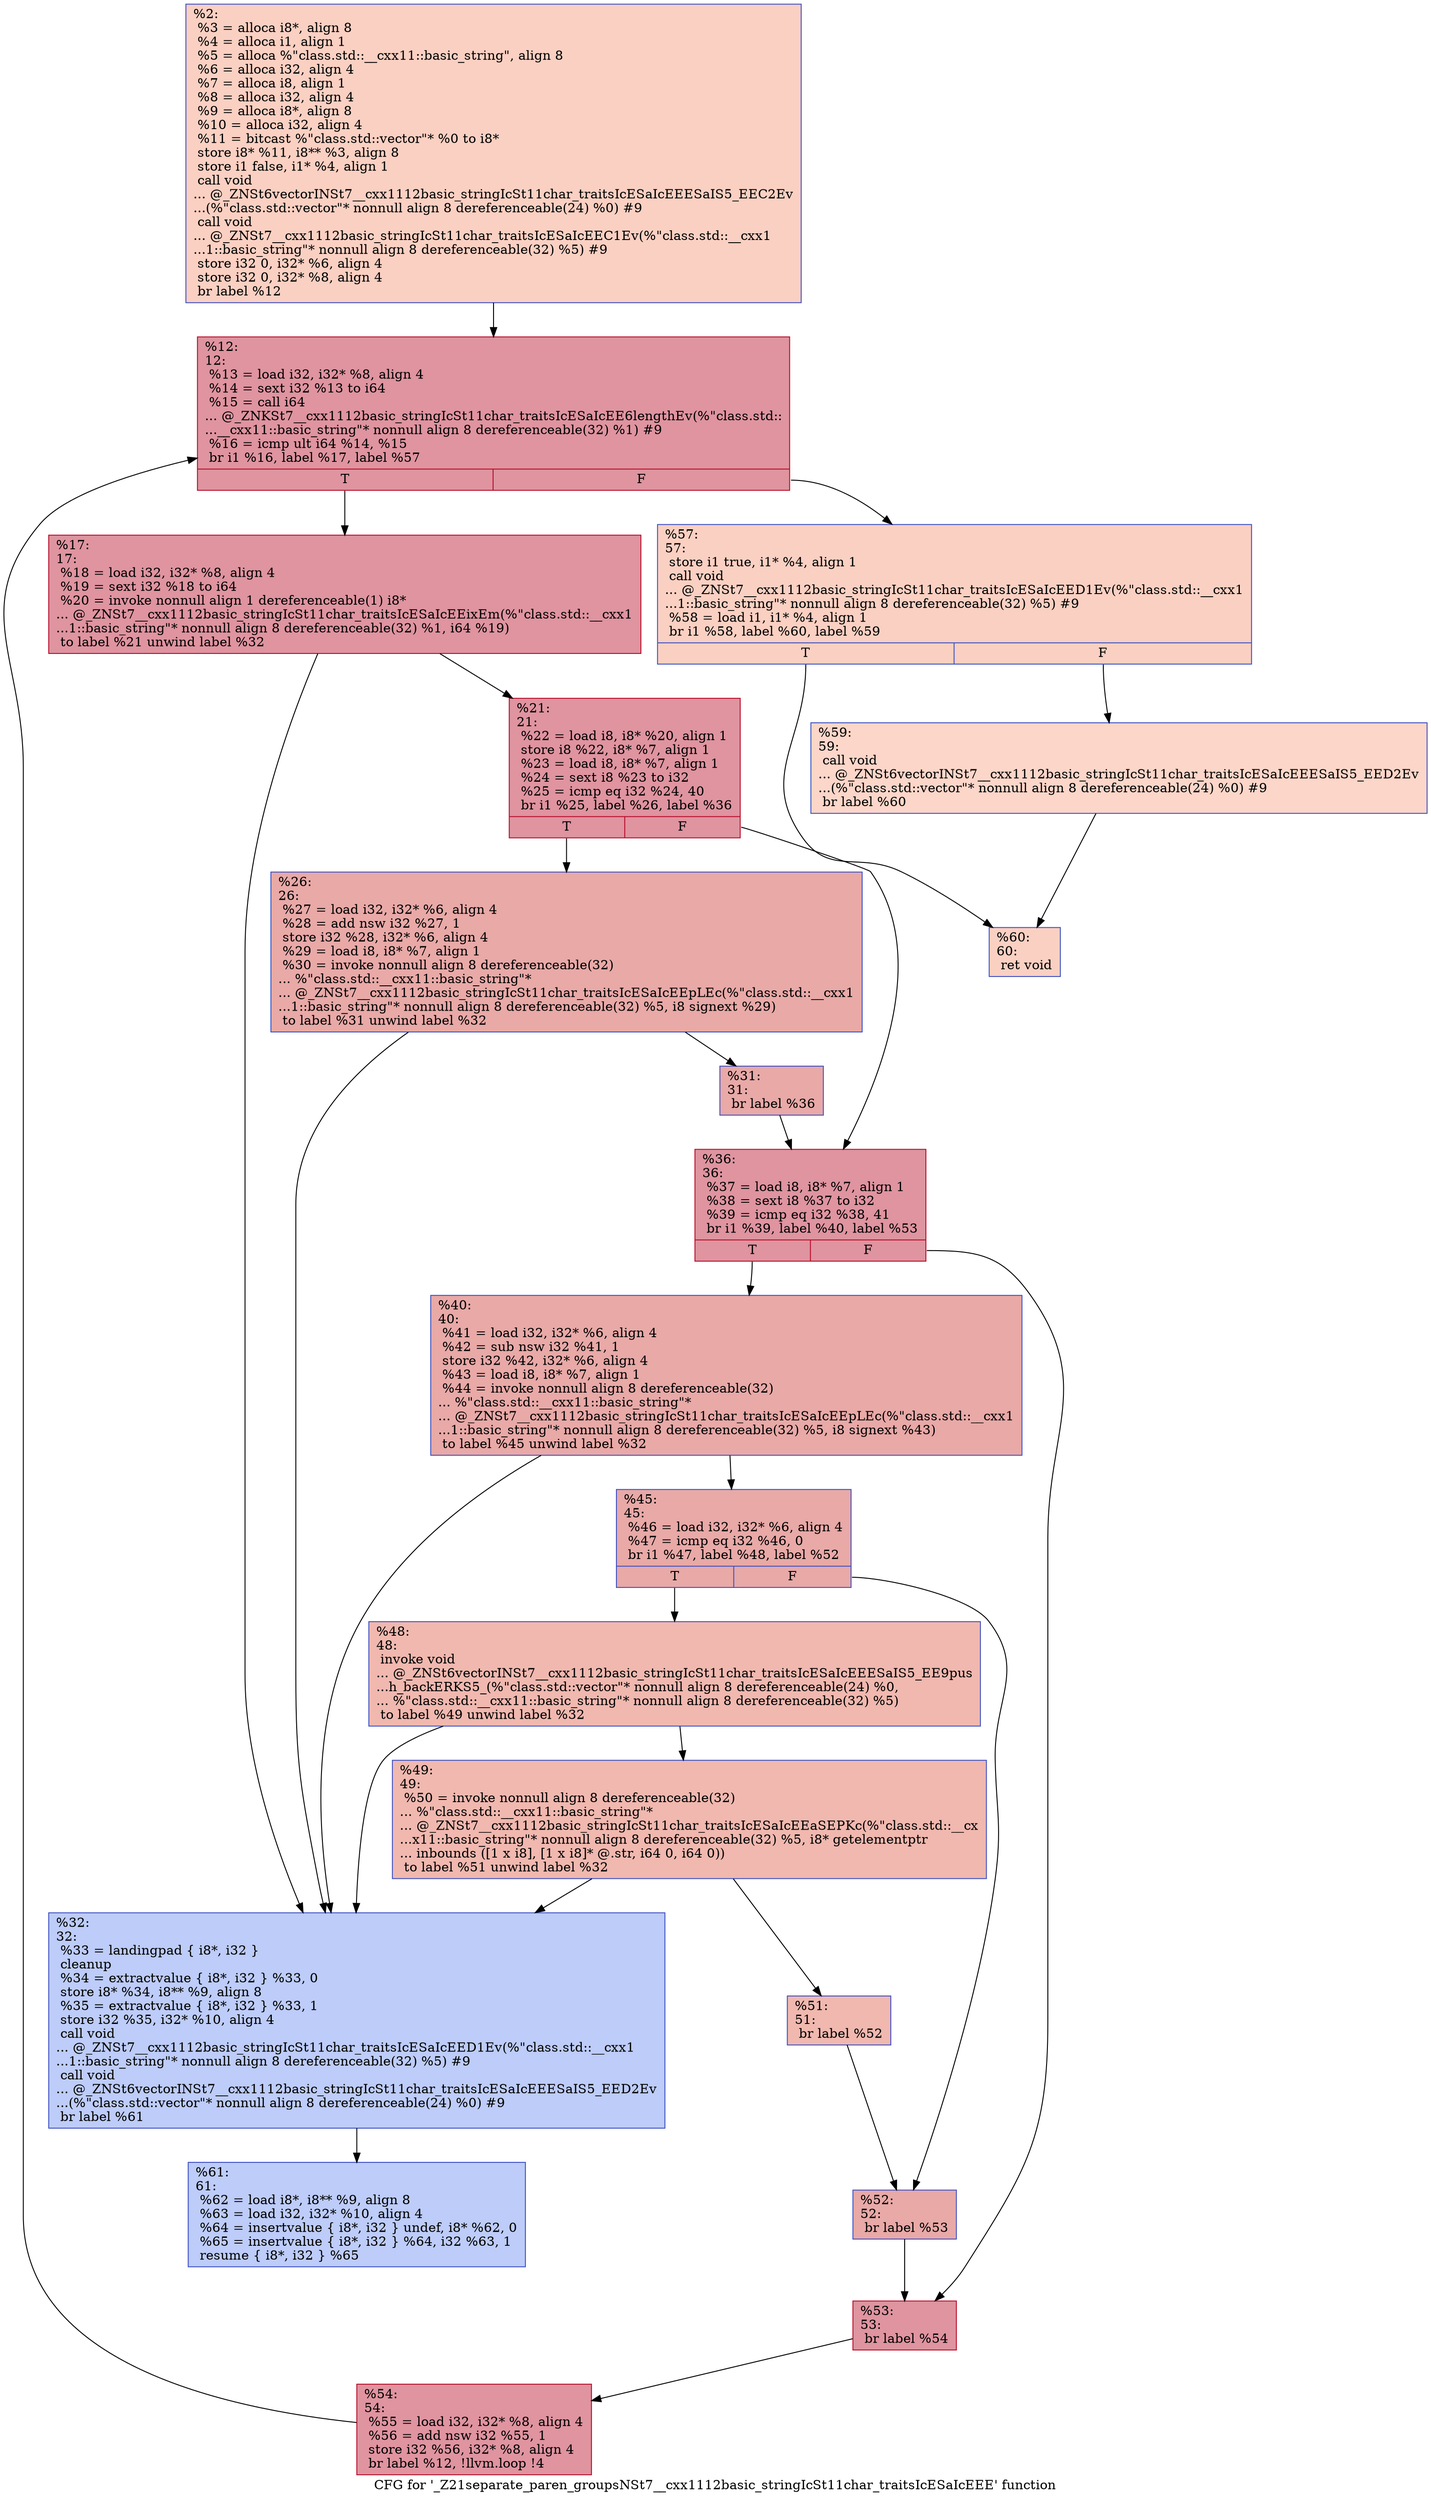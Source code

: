 digraph "CFG for '_Z21separate_paren_groupsNSt7__cxx1112basic_stringIcSt11char_traitsIcESaIcEEE' function" {
	label="CFG for '_Z21separate_paren_groupsNSt7__cxx1112basic_stringIcSt11char_traitsIcESaIcEEE' function";

	Node0x55b6b93d24c0 [shape=record,color="#3d50c3ff", style=filled, fillcolor="#f3947570",label="{%2:\l  %3 = alloca i8*, align 8\l  %4 = alloca i1, align 1\l  %5 = alloca %\"class.std::__cxx11::basic_string\", align 8\l  %6 = alloca i32, align 4\l  %7 = alloca i8, align 1\l  %8 = alloca i32, align 4\l  %9 = alloca i8*, align 8\l  %10 = alloca i32, align 4\l  %11 = bitcast %\"class.std::vector\"* %0 to i8*\l  store i8* %11, i8** %3, align 8\l  store i1 false, i1* %4, align 1\l  call void\l... @_ZNSt6vectorINSt7__cxx1112basic_stringIcSt11char_traitsIcESaIcEEESaIS5_EEC2Ev\l...(%\"class.std::vector\"* nonnull align 8 dereferenceable(24) %0) #9\l  call void\l... @_ZNSt7__cxx1112basic_stringIcSt11char_traitsIcESaIcEEC1Ev(%\"class.std::__cxx1\l...1::basic_string\"* nonnull align 8 dereferenceable(32) %5) #9\l  store i32 0, i32* %6, align 4\l  store i32 0, i32* %8, align 4\l  br label %12\l}"];
	Node0x55b6b93d24c0 -> Node0x55b6b93d3420;
	Node0x55b6b93d3420 [shape=record,color="#b70d28ff", style=filled, fillcolor="#b70d2870",label="{%12:\l12:                                               \l  %13 = load i32, i32* %8, align 4\l  %14 = sext i32 %13 to i64\l  %15 = call i64\l... @_ZNKSt7__cxx1112basic_stringIcSt11char_traitsIcESaIcEE6lengthEv(%\"class.std::\l...__cxx11::basic_string\"* nonnull align 8 dereferenceable(32) %1) #9\l  %16 = icmp ult i64 %14, %15\l  br i1 %16, label %17, label %57\l|{<s0>T|<s1>F}}"];
	Node0x55b6b93d3420:s0 -> Node0x55b6b93d3980;
	Node0x55b6b93d3420:s1 -> Node0x55b6b93d3ce0;
	Node0x55b6b93d3980 [shape=record,color="#b70d28ff", style=filled, fillcolor="#b70d2870",label="{%17:\l17:                                               \l  %18 = load i32, i32* %8, align 4\l  %19 = sext i32 %18 to i64\l  %20 = invoke nonnull align 1 dereferenceable(1) i8*\l... @_ZNSt7__cxx1112basic_stringIcSt11char_traitsIcESaIcEEixEm(%\"class.std::__cxx1\l...1::basic_string\"* nonnull align 8 dereferenceable(32) %1, i64 %19)\l          to label %21 unwind label %32\l}"];
	Node0x55b6b93d3980 -> Node0x55b6b93d3f50;
	Node0x55b6b93d3980 -> Node0x55b6b93d3fa0;
	Node0x55b6b93d3f50 [shape=record,color="#b70d28ff", style=filled, fillcolor="#b70d2870",label="{%21:\l21:                                               \l  %22 = load i8, i8* %20, align 1\l  store i8 %22, i8* %7, align 1\l  %23 = load i8, i8* %7, align 1\l  %24 = sext i8 %23 to i32\l  %25 = icmp eq i32 %24, 40\l  br i1 %25, label %26, label %36\l|{<s0>T|<s1>F}}"];
	Node0x55b6b93d3f50:s0 -> Node0x55b6b93d3f00;
	Node0x55b6b93d3f50:s1 -> Node0x55b6b93d4570;
	Node0x55b6b93d3f00 [shape=record,color="#3d50c3ff", style=filled, fillcolor="#ca3b3770",label="{%26:\l26:                                               \l  %27 = load i32, i32* %6, align 4\l  %28 = add nsw i32 %27, 1\l  store i32 %28, i32* %6, align 4\l  %29 = load i8, i8* %7, align 1\l  %30 = invoke nonnull align 8 dereferenceable(32)\l... %\"class.std::__cxx11::basic_string\"*\l... @_ZNSt7__cxx1112basic_stringIcSt11char_traitsIcESaIcEEpLEc(%\"class.std::__cxx1\l...1::basic_string\"* nonnull align 8 dereferenceable(32) %5, i8 signext %29)\l          to label %31 unwind label %32\l}"];
	Node0x55b6b93d3f00 -> Node0x55b6b93d4900;
	Node0x55b6b93d3f00 -> Node0x55b6b93d3fa0;
	Node0x55b6b93d4900 [shape=record,color="#3d50c3ff", style=filled, fillcolor="#ca3b3770",label="{%31:\l31:                                               \l  br label %36\l}"];
	Node0x55b6b93d4900 -> Node0x55b6b93d4570;
	Node0x55b6b93d3fa0 [shape=record,color="#3d50c3ff", style=filled, fillcolor="#6a8bef70",label="{%32:\l32:                                               \l  %33 = landingpad \{ i8*, i32 \}\l          cleanup\l  %34 = extractvalue \{ i8*, i32 \} %33, 0\l  store i8* %34, i8** %9, align 8\l  %35 = extractvalue \{ i8*, i32 \} %33, 1\l  store i32 %35, i32* %10, align 4\l  call void\l... @_ZNSt7__cxx1112basic_stringIcSt11char_traitsIcESaIcEED1Ev(%\"class.std::__cxx1\l...1::basic_string\"* nonnull align 8 dereferenceable(32) %5) #9\l  call void\l... @_ZNSt6vectorINSt7__cxx1112basic_stringIcSt11char_traitsIcESaIcEEESaIS5_EED2Ev\l...(%\"class.std::vector\"* nonnull align 8 dereferenceable(24) %0) #9\l  br label %61\l}"];
	Node0x55b6b93d3fa0 -> Node0x55b6b93d5890;
	Node0x55b6b93d4570 [shape=record,color="#b70d28ff", style=filled, fillcolor="#b70d2870",label="{%36:\l36:                                               \l  %37 = load i8, i8* %7, align 1\l  %38 = sext i8 %37 to i32\l  %39 = icmp eq i32 %38, 41\l  br i1 %39, label %40, label %53\l|{<s0>T|<s1>F}}"];
	Node0x55b6b93d4570:s0 -> Node0x55b6b93d5af0;
	Node0x55b6b93d4570:s1 -> Node0x55b6b93d5b40;
	Node0x55b6b93d5af0 [shape=record,color="#3d50c3ff", style=filled, fillcolor="#ca3b3770",label="{%40:\l40:                                               \l  %41 = load i32, i32* %6, align 4\l  %42 = sub nsw i32 %41, 1\l  store i32 %42, i32* %6, align 4\l  %43 = load i8, i8* %7, align 1\l  %44 = invoke nonnull align 8 dereferenceable(32)\l... %\"class.std::__cxx11::basic_string\"*\l... @_ZNSt7__cxx1112basic_stringIcSt11char_traitsIcESaIcEEpLEc(%\"class.std::__cxx1\l...1::basic_string\"* nonnull align 8 dereferenceable(32) %5, i8 signext %43)\l          to label %45 unwind label %32\l}"];
	Node0x55b6b93d5af0 -> Node0x55b6b93d5e90;
	Node0x55b6b93d5af0 -> Node0x55b6b93d3fa0;
	Node0x55b6b93d5e90 [shape=record,color="#3d50c3ff", style=filled, fillcolor="#ca3b3770",label="{%45:\l45:                                               \l  %46 = load i32, i32* %6, align 4\l  %47 = icmp eq i32 %46, 0\l  br i1 %47, label %48, label %52\l|{<s0>T|<s1>F}}"];
	Node0x55b6b93d5e90:s0 -> Node0x55b6b93d5e40;
	Node0x55b6b93d5e90:s1 -> Node0x55b6b93d6150;
	Node0x55b6b93d5e40 [shape=record,color="#3d50c3ff", style=filled, fillcolor="#dc5d4a70",label="{%48:\l48:                                               \l  invoke void\l... @_ZNSt6vectorINSt7__cxx1112basic_stringIcSt11char_traitsIcESaIcEEESaIS5_EE9pus\l...h_backERKS5_(%\"class.std::vector\"* nonnull align 8 dereferenceable(24) %0,\l... %\"class.std::__cxx11::basic_string\"* nonnull align 8 dereferenceable(32) %5)\l          to label %49 unwind label %32\l}"];
	Node0x55b6b93d5e40 -> Node0x55b6b93d6300;
	Node0x55b6b93d5e40 -> Node0x55b6b93d3fa0;
	Node0x55b6b93d6300 [shape=record,color="#3d50c3ff", style=filled, fillcolor="#dc5d4a70",label="{%49:\l49:                                               \l  %50 = invoke nonnull align 8 dereferenceable(32)\l... %\"class.std::__cxx11::basic_string\"*\l... @_ZNSt7__cxx1112basic_stringIcSt11char_traitsIcESaIcEEaSEPKc(%\"class.std::__cx\l...x11::basic_string\"* nonnull align 8 dereferenceable(32) %5, i8* getelementptr\l... inbounds ([1 x i8], [1 x i8]* @.str, i64 0, i64 0))\l          to label %51 unwind label %32\l}"];
	Node0x55b6b93d6300 -> Node0x55b6b93d66e0;
	Node0x55b6b93d6300 -> Node0x55b6b93d3fa0;
	Node0x55b6b93d66e0 [shape=record,color="#3d50c3ff", style=filled, fillcolor="#dc5d4a70",label="{%51:\l51:                                               \l  br label %52\l}"];
	Node0x55b6b93d66e0 -> Node0x55b6b93d6150;
	Node0x55b6b93d6150 [shape=record,color="#3d50c3ff", style=filled, fillcolor="#ca3b3770",label="{%52:\l52:                                               \l  br label %53\l}"];
	Node0x55b6b93d6150 -> Node0x55b6b93d5b40;
	Node0x55b6b93d5b40 [shape=record,color="#b70d28ff", style=filled, fillcolor="#b70d2870",label="{%53:\l53:                                               \l  br label %54\l}"];
	Node0x55b6b93d5b40 -> Node0x55b6b93d65d0;
	Node0x55b6b93d65d0 [shape=record,color="#b70d28ff", style=filled, fillcolor="#b70d2870",label="{%54:\l54:                                               \l  %55 = load i32, i32* %8, align 4\l  %56 = add nsw i32 %55, 1\l  store i32 %56, i32* %8, align 4\l  br label %12, !llvm.loop !4\l}"];
	Node0x55b6b93d65d0 -> Node0x55b6b93d3420;
	Node0x55b6b93d3ce0 [shape=record,color="#3d50c3ff", style=filled, fillcolor="#f3947570",label="{%57:\l57:                                               \l  store i1 true, i1* %4, align 1\l  call void\l... @_ZNSt7__cxx1112basic_stringIcSt11char_traitsIcESaIcEED1Ev(%\"class.std::__cxx1\l...1::basic_string\"* nonnull align 8 dereferenceable(32) %5) #9\l  %58 = load i1, i1* %4, align 1\l  br i1 %58, label %60, label %59\l|{<s0>T|<s1>F}}"];
	Node0x55b6b93d3ce0:s0 -> Node0x55b6b93d7820;
	Node0x55b6b93d3ce0:s1 -> Node0x55b6b93d79f0;
	Node0x55b6b93d79f0 [shape=record,color="#3d50c3ff", style=filled, fillcolor="#f6a38570",label="{%59:\l59:                                               \l  call void\l... @_ZNSt6vectorINSt7__cxx1112basic_stringIcSt11char_traitsIcESaIcEEESaIS5_EED2Ev\l...(%\"class.std::vector\"* nonnull align 8 dereferenceable(24) %0) #9\l  br label %60\l}"];
	Node0x55b6b93d79f0 -> Node0x55b6b93d7820;
	Node0x55b6b93d7820 [shape=record,color="#3d50c3ff", style=filled, fillcolor="#f3947570",label="{%60:\l60:                                               \l  ret void\l}"];
	Node0x55b6b93d5890 [shape=record,color="#3d50c3ff", style=filled, fillcolor="#6a8bef70",label="{%61:\l61:                                               \l  %62 = load i8*, i8** %9, align 8\l  %63 = load i32, i32* %10, align 4\l  %64 = insertvalue \{ i8*, i32 \} undef, i8* %62, 0\l  %65 = insertvalue \{ i8*, i32 \} %64, i32 %63, 1\l  resume \{ i8*, i32 \} %65\l}"];
}
